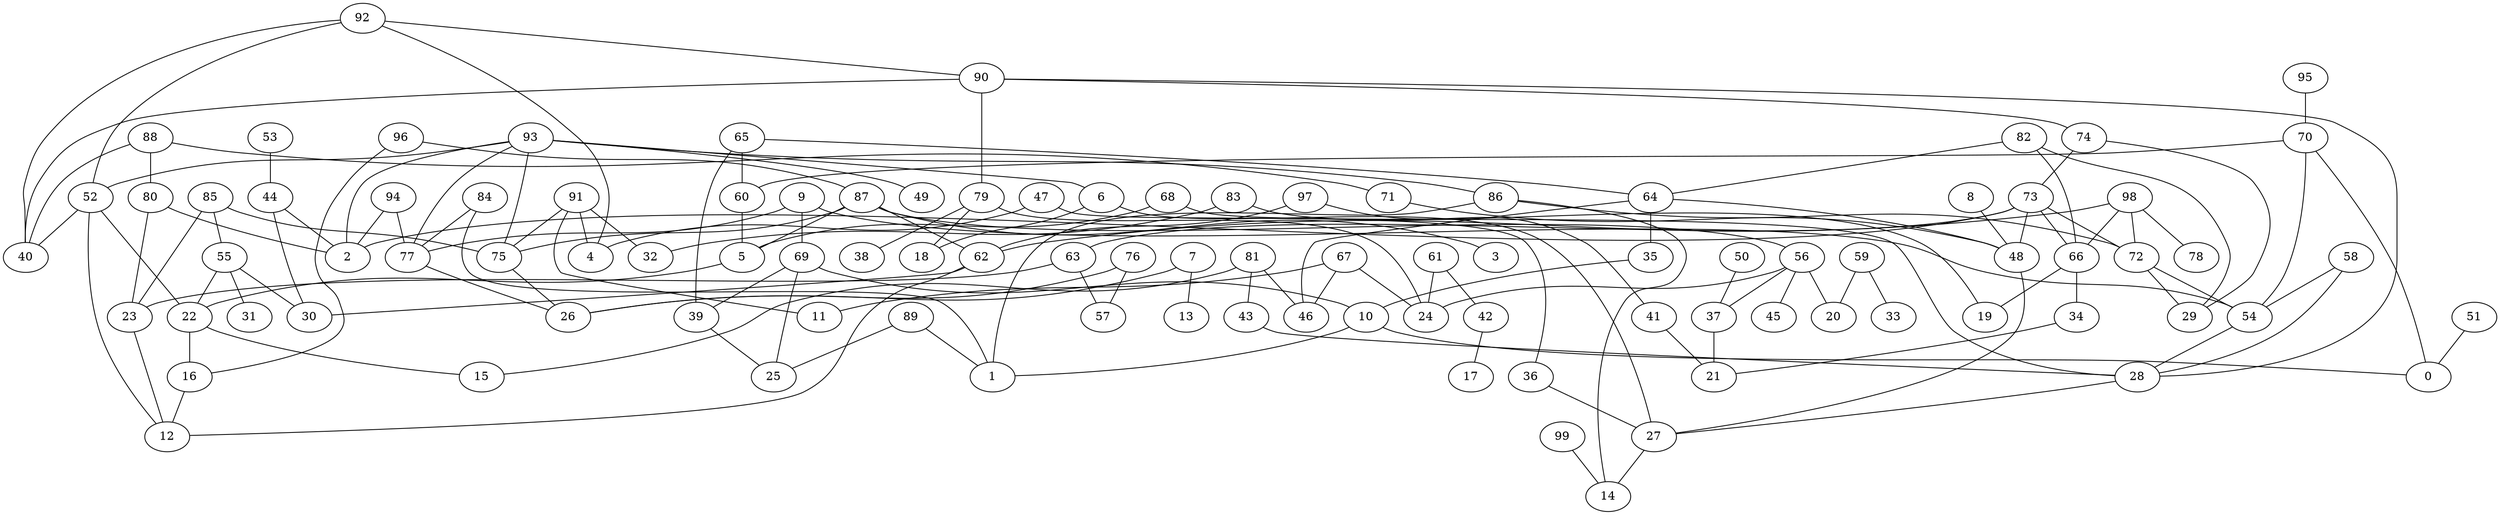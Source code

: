 digraph GG_graph {

subgraph G_graph {
edge [color = black]
"34" -> "21" [dir = none]
"89" -> "1" [dir = none]
"53" -> "44" [dir = none]
"80" -> "2" [dir = none]
"99" -> "14" [dir = none]
"39" -> "25" [dir = none]
"82" -> "29" [dir = none]
"82" -> "66" [dir = none]
"42" -> "17" [dir = none]
"36" -> "27" [dir = none]
"63" -> "57" [dir = none]
"94" -> "2" [dir = none]
"97" -> "41" [dir = none]
"97" -> "62" [dir = none]
"48" -> "27" [dir = none]
"61" -> "42" [dir = none]
"61" -> "24" [dir = none]
"9" -> "69" [dir = none]
"9" -> "54" [dir = none]
"93" -> "2" [dir = none]
"93" -> "49" [dir = none]
"93" -> "86" [dir = none]
"93" -> "75" [dir = none]
"76" -> "26" [dir = none]
"54" -> "28" [dir = none]
"16" -> "12" [dir = none]
"73" -> "63" [dir = none]
"73" -> "2" [dir = none]
"75" -> "26" [dir = none]
"28" -> "27" [dir = none]
"10" -> "0" [dir = none]
"44" -> "30" [dir = none]
"44" -> "2" [dir = none]
"91" -> "32" [dir = none]
"91" -> "11" [dir = none]
"91" -> "75" [dir = none]
"37" -> "21" [dir = none]
"65" -> "60" [dir = none]
"65" -> "39" [dir = none]
"65" -> "64" [dir = none]
"7" -> "13" [dir = none]
"7" -> "26" [dir = none]
"92" -> "4" [dir = none]
"92" -> "40" [dir = none]
"92" -> "90" [dir = none]
"67" -> "46" [dir = none]
"50" -> "37" [dir = none]
"59" -> "33" [dir = none]
"59" -> "20" [dir = none]
"87" -> "62" [dir = none]
"87" -> "56" [dir = none]
"87" -> "3" [dir = none]
"87" -> "5" [dir = none]
"87" -> "75" [dir = none]
"79" -> "18" [dir = none]
"79" -> "38" [dir = none]
"79" -> "24" [dir = none]
"56" -> "45" [dir = none]
"56" -> "20" [dir = none]
"56" -> "37" [dir = none]
"56" -> "24" [dir = none]
"5" -> "22" [dir = none]
"68" -> "28" [dir = none]
"68" -> "5" [dir = none]
"6" -> "27" [dir = none]
"55" -> "31" [dir = none]
"55" -> "22" [dir = none]
"62" -> "12" [dir = none]
"47" -> "36" [dir = none]
"43" -> "28" [dir = none]
"96" -> "87" [dir = none]
"58" -> "28" [dir = none]
"84" -> "77" [dir = none]
"84" -> "1" [dir = none]
"86" -> "72" [dir = none]
"86" -> "1" [dir = none]
"86" -> "14" [dir = none]
"90" -> "74" [dir = none]
"90" -> "28" [dir = none]
"95" -> "70" [dir = none]
"81" -> "43" [dir = none]
"8" -> "48" [dir = none]
"83" -> "19" [dir = none]
"83" -> "32" [dir = none]
"22" -> "15" [dir = none]
"85" -> "23" [dir = none]
"85" -> "75" [dir = none]
"64" -> "35" [dir = none]
"64" -> "46" [dir = none]
"64" -> "48" [dir = none]
"88" -> "71" [dir = none]
"88" -> "40" [dir = none]
"70" -> "0" [dir = none]
"70" -> "54" [dir = none]
"98" -> "78" [dir = none]
"98" -> "66" [dir = none]
"98" -> "62" [dir = none]
"51" -> "0" [dir = none]
"52" -> "12" [dir = none]
"60" -> "5" [dir = none]
"67" -> "24" [dir = none]
"89" -> "25" [dir = none]
"73" -> "48" [dir = none]
"90" -> "40" [dir = none]
"67" -> "11" [dir = none]
"74" -> "29" [dir = none]
"93" -> "52" [dir = none]
"81" -> "46" [dir = none]
"73" -> "66" [dir = none]
"62" -> "30" [dir = none]
"74" -> "73" [dir = none]
"96" -> "16" [dir = none]
"72" -> "29" [dir = none]
"23" -> "12" [dir = none]
"58" -> "54" [dir = none]
"81" -> "15" [dir = none]
"10" -> "1" [dir = none]
"77" -> "26" [dir = none]
"90" -> "79" [dir = none]
"9" -> "77" [dir = none]
"52" -> "22" [dir = none]
"66" -> "19" [dir = none]
"88" -> "80" [dir = none]
"55" -> "30" [dir = none]
"98" -> "72" [dir = none]
"35" -> "10" [dir = none]
"70" -> "60" [dir = none]
"47" -> "4" [dir = none]
"72" -> "54" [dir = none]
"92" -> "52" [dir = none]
"80" -> "23" [dir = none]
"76" -> "57" [dir = none]
"93" -> "77" [dir = none]
"91" -> "4" [dir = none]
"71" -> "48" [dir = none]
"69" -> "25" [dir = none]
"69" -> "39" [dir = none]
"22" -> "16" [dir = none]
"94" -> "77" [dir = none]
"85" -> "55" [dir = none]
"73" -> "72" [dir = none]
"93" -> "6" [dir = none]
"52" -> "40" [dir = none]
"41" -> "21" [dir = none]
"82" -> "64" [dir = none]
"66" -> "34" [dir = none]
"63" -> "23" [dir = none]
"69" -> "10" [dir = none]
"6" -> "18" [dir = none]
"27" -> "14" [dir = none]
}

}

